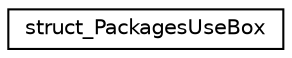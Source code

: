digraph "Graphe hiérarchique des classes"
{
  edge [fontname="Helvetica",fontsize="10",labelfontname="Helvetica",labelfontsize="10"];
  node [fontname="Helvetica",fontsize="10",shape=record];
  rankdir="LR";
  Node1 [label="struct_PackagesUseBox",height=0.2,width=0.4,color="black", fillcolor="white", style="filled",URL="$structstruct___packages_use_box.html",tooltip="Structure de donnée de l&#39;application LC, utilisée pour l&#39;enregistrement des livraisons avec le conten..."];
}
